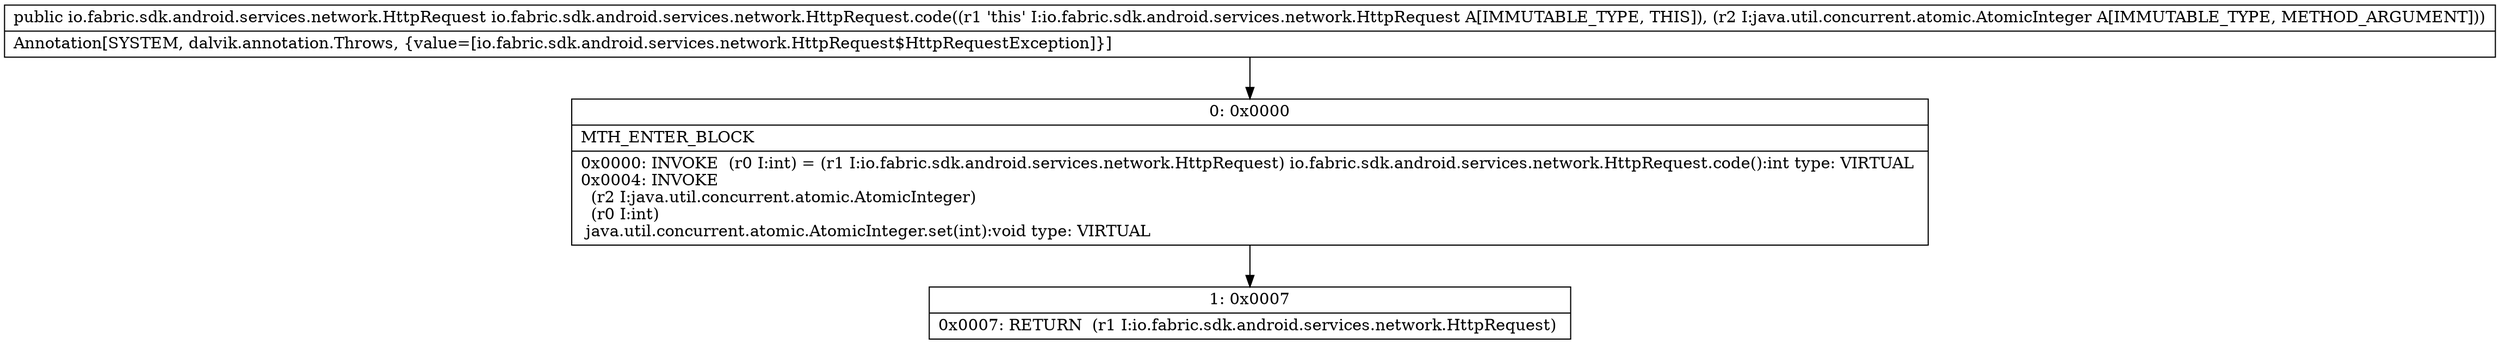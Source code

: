 digraph "CFG forio.fabric.sdk.android.services.network.HttpRequest.code(Ljava\/util\/concurrent\/atomic\/AtomicInteger;)Lio\/fabric\/sdk\/android\/services\/network\/HttpRequest;" {
Node_0 [shape=record,label="{0\:\ 0x0000|MTH_ENTER_BLOCK\l|0x0000: INVOKE  (r0 I:int) = (r1 I:io.fabric.sdk.android.services.network.HttpRequest) io.fabric.sdk.android.services.network.HttpRequest.code():int type: VIRTUAL \l0x0004: INVOKE  \l  (r2 I:java.util.concurrent.atomic.AtomicInteger)\l  (r0 I:int)\l java.util.concurrent.atomic.AtomicInteger.set(int):void type: VIRTUAL \l}"];
Node_1 [shape=record,label="{1\:\ 0x0007|0x0007: RETURN  (r1 I:io.fabric.sdk.android.services.network.HttpRequest) \l}"];
MethodNode[shape=record,label="{public io.fabric.sdk.android.services.network.HttpRequest io.fabric.sdk.android.services.network.HttpRequest.code((r1 'this' I:io.fabric.sdk.android.services.network.HttpRequest A[IMMUTABLE_TYPE, THIS]), (r2 I:java.util.concurrent.atomic.AtomicInteger A[IMMUTABLE_TYPE, METHOD_ARGUMENT]))  | Annotation[SYSTEM, dalvik.annotation.Throws, \{value=[io.fabric.sdk.android.services.network.HttpRequest$HttpRequestException]\}]\l}"];
MethodNode -> Node_0;
Node_0 -> Node_1;
}


